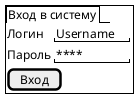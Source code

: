 @startsalt
skinparam defaultFontName Liberation Serif

{+

{/ Вход в систему }
{
    Логин  | "Username "
    Пароль | "****     "
}
[ Вход ]

}

@endsalt

